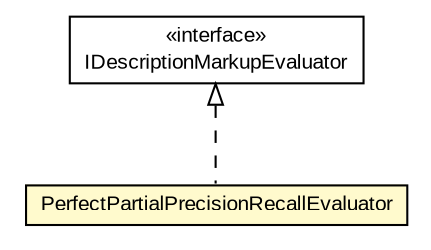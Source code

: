 #!/usr/local/bin/dot
#
# Class diagram 
# Generated by UMLGraph version R5_6-24-gf6e263 (http://www.umlgraph.org/)
#

digraph G {
	edge [fontname="arial",fontsize=10,labelfontname="arial",labelfontsize=10];
	node [fontname="arial",fontsize=10,shape=plaintext];
	nodesep=0.25;
	ranksep=0.5;
	// edu.arizona.biosemantics.semanticmarkup.markupelement.description.eval.io.IDescriptionMarkupEvaluator
	c112975 [label=<<table title="edu.arizona.biosemantics.semanticmarkup.markupelement.description.eval.io.IDescriptionMarkupEvaluator" border="0" cellborder="1" cellspacing="0" cellpadding="2" port="p" href="../io/IDescriptionMarkupEvaluator.html">
		<tr><td><table border="0" cellspacing="0" cellpadding="1">
<tr><td align="center" balign="center"> &#171;interface&#187; </td></tr>
<tr><td align="center" balign="center"> IDescriptionMarkupEvaluator </td></tr>
		</table></td></tr>
		</table>>, URL="../io/IDescriptionMarkupEvaluator.html", fontname="arial", fontcolor="black", fontsize=10.0];
	// edu.arizona.biosemantics.semanticmarkup.markupelement.description.eval.lib.PerfectPartialPrecisionRecallEvaluator
	c112977 [label=<<table title="edu.arizona.biosemantics.semanticmarkup.markupelement.description.eval.lib.PerfectPartialPrecisionRecallEvaluator" border="0" cellborder="1" cellspacing="0" cellpadding="2" port="p" bgcolor="lemonChiffon" href="./PerfectPartialPrecisionRecallEvaluator.html">
		<tr><td><table border="0" cellspacing="0" cellpadding="1">
<tr><td align="center" balign="center"> PerfectPartialPrecisionRecallEvaluator </td></tr>
		</table></td></tr>
		</table>>, URL="./PerfectPartialPrecisionRecallEvaluator.html", fontname="arial", fontcolor="black", fontsize=10.0];
	//edu.arizona.biosemantics.semanticmarkup.markupelement.description.eval.lib.PerfectPartialPrecisionRecallEvaluator implements edu.arizona.biosemantics.semanticmarkup.markupelement.description.eval.io.IDescriptionMarkupEvaluator
	c112975:p -> c112977:p [dir=back,arrowtail=empty,style=dashed];
}

